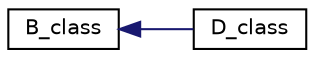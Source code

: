 digraph "Graphical Class Hierarchy"
{
  edge [fontname="Helvetica",fontsize="10",labelfontname="Helvetica",labelfontsize="10"];
  node [fontname="Helvetica",fontsize="10",shape=record];
  rankdir="LR";
  Node1 [label="B_class",height=0.2,width=0.4,color="black", fillcolor="white", style="filled",URL="$classB__class.html"];
  Node1 -> Node2 [dir="back",color="midnightblue",fontsize="10",style="solid",fontname="Helvetica"];
  Node2 [label="D_class",height=0.2,width=0.4,color="black", fillcolor="white", style="filled",URL="$classD__class.html"];
}
